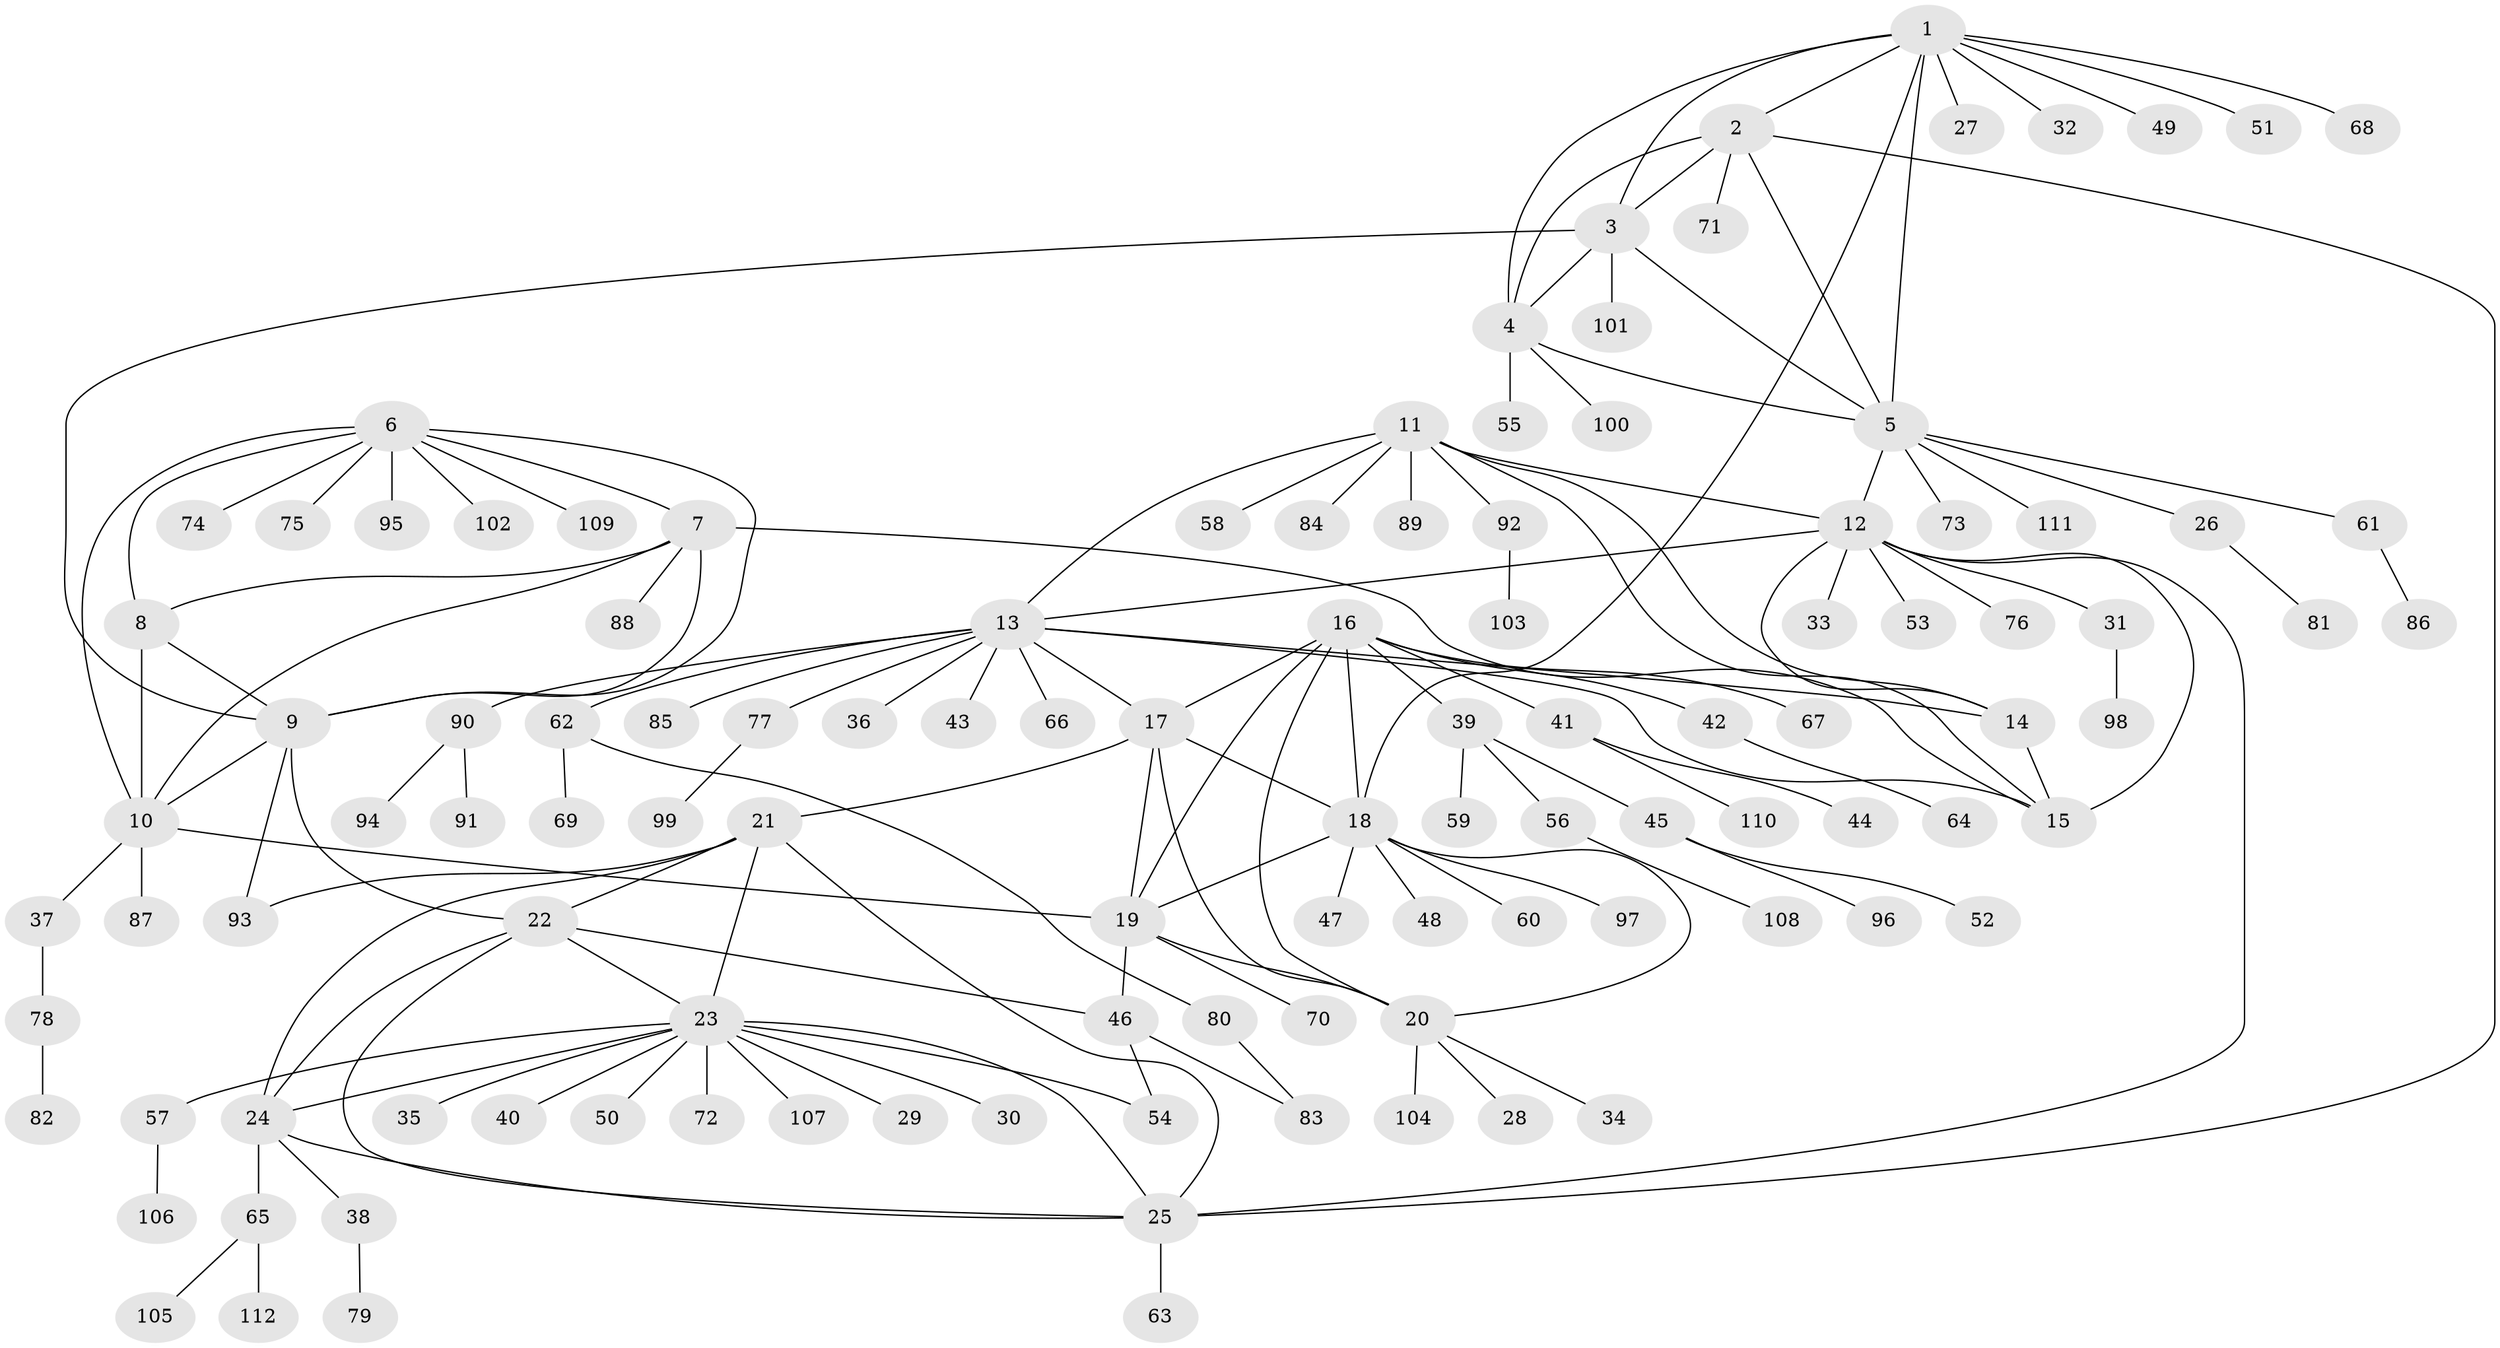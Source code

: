 // Generated by graph-tools (version 1.1) at 2025/15/03/09/25 04:15:55]
// undirected, 112 vertices, 151 edges
graph export_dot {
graph [start="1"]
  node [color=gray90,style=filled];
  1;
  2;
  3;
  4;
  5;
  6;
  7;
  8;
  9;
  10;
  11;
  12;
  13;
  14;
  15;
  16;
  17;
  18;
  19;
  20;
  21;
  22;
  23;
  24;
  25;
  26;
  27;
  28;
  29;
  30;
  31;
  32;
  33;
  34;
  35;
  36;
  37;
  38;
  39;
  40;
  41;
  42;
  43;
  44;
  45;
  46;
  47;
  48;
  49;
  50;
  51;
  52;
  53;
  54;
  55;
  56;
  57;
  58;
  59;
  60;
  61;
  62;
  63;
  64;
  65;
  66;
  67;
  68;
  69;
  70;
  71;
  72;
  73;
  74;
  75;
  76;
  77;
  78;
  79;
  80;
  81;
  82;
  83;
  84;
  85;
  86;
  87;
  88;
  89;
  90;
  91;
  92;
  93;
  94;
  95;
  96;
  97;
  98;
  99;
  100;
  101;
  102;
  103;
  104;
  105;
  106;
  107;
  108;
  109;
  110;
  111;
  112;
  1 -- 2;
  1 -- 3;
  1 -- 4;
  1 -- 5;
  1 -- 18;
  1 -- 27;
  1 -- 32;
  1 -- 49;
  1 -- 51;
  1 -- 68;
  2 -- 3;
  2 -- 4;
  2 -- 5;
  2 -- 25;
  2 -- 71;
  3 -- 4;
  3 -- 5;
  3 -- 9;
  3 -- 101;
  4 -- 5;
  4 -- 55;
  4 -- 100;
  5 -- 12;
  5 -- 26;
  5 -- 61;
  5 -- 73;
  5 -- 111;
  6 -- 7;
  6 -- 8;
  6 -- 9;
  6 -- 10;
  6 -- 74;
  6 -- 75;
  6 -- 95;
  6 -- 102;
  6 -- 109;
  7 -- 8;
  7 -- 9;
  7 -- 10;
  7 -- 15;
  7 -- 88;
  8 -- 9;
  8 -- 10;
  9 -- 10;
  9 -- 22;
  9 -- 93;
  10 -- 19;
  10 -- 37;
  10 -- 87;
  11 -- 12;
  11 -- 13;
  11 -- 14;
  11 -- 15;
  11 -- 58;
  11 -- 84;
  11 -- 89;
  11 -- 92;
  12 -- 13;
  12 -- 14;
  12 -- 15;
  12 -- 25;
  12 -- 31;
  12 -- 33;
  12 -- 53;
  12 -- 76;
  13 -- 14;
  13 -- 15;
  13 -- 17;
  13 -- 36;
  13 -- 43;
  13 -- 62;
  13 -- 66;
  13 -- 77;
  13 -- 85;
  13 -- 90;
  14 -- 15;
  16 -- 17;
  16 -- 18;
  16 -- 19;
  16 -- 20;
  16 -- 39;
  16 -- 41;
  16 -- 42;
  16 -- 67;
  17 -- 18;
  17 -- 19;
  17 -- 20;
  17 -- 21;
  18 -- 19;
  18 -- 20;
  18 -- 47;
  18 -- 48;
  18 -- 60;
  18 -- 97;
  19 -- 20;
  19 -- 46;
  19 -- 70;
  20 -- 28;
  20 -- 34;
  20 -- 104;
  21 -- 22;
  21 -- 23;
  21 -- 24;
  21 -- 25;
  21 -- 93;
  22 -- 23;
  22 -- 24;
  22 -- 25;
  22 -- 46;
  23 -- 24;
  23 -- 25;
  23 -- 29;
  23 -- 30;
  23 -- 35;
  23 -- 40;
  23 -- 50;
  23 -- 54;
  23 -- 57;
  23 -- 72;
  23 -- 107;
  24 -- 25;
  24 -- 38;
  24 -- 65;
  25 -- 63;
  26 -- 81;
  31 -- 98;
  37 -- 78;
  38 -- 79;
  39 -- 45;
  39 -- 56;
  39 -- 59;
  41 -- 44;
  41 -- 110;
  42 -- 64;
  45 -- 52;
  45 -- 96;
  46 -- 54;
  46 -- 83;
  56 -- 108;
  57 -- 106;
  61 -- 86;
  62 -- 69;
  62 -- 80;
  65 -- 105;
  65 -- 112;
  77 -- 99;
  78 -- 82;
  80 -- 83;
  90 -- 91;
  90 -- 94;
  92 -- 103;
}
